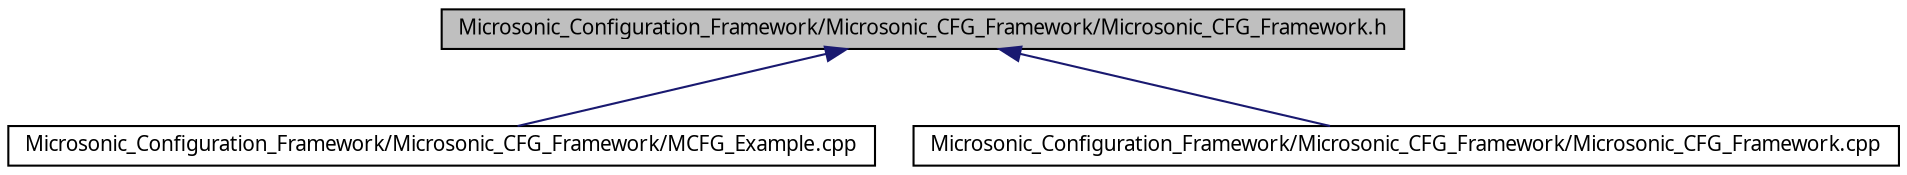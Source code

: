 digraph G
{
  edge [fontname="FreeSans.ttf",fontsize="10",labelfontname="FreeSans.ttf",labelfontsize="10"];
  node [fontname="FreeSans.ttf",fontsize="10",shape=record];
  Node1 [label="Microsonic_Configuration_Framework/Microsonic_CFG_Framework/Microsonic_CFG_Framework.h",height=0.2,width=0.4,color="black", fillcolor="grey75", style="filled" fontcolor="black"];
  Node1 -> Node2 [dir=back,color="midnightblue",fontsize="10",style="solid",fontname="FreeSans.ttf"];
  Node2 [label="Microsonic_Configuration_Framework/Microsonic_CFG_Framework/MCFG_Example.cpp",height=0.2,width=0.4,color="black", fillcolor="white", style="filled",URL="$_m_c_f_g___example_8cpp.html"];
  Node1 -> Node3 [dir=back,color="midnightblue",fontsize="10",style="solid",fontname="FreeSans.ttf"];
  Node3 [label="Microsonic_Configuration_Framework/Microsonic_CFG_Framework/Microsonic_CFG_Framework.cpp",height=0.2,width=0.4,color="black", fillcolor="white", style="filled",URL="$_microsonic___c_f_g___framework_8cpp.html"];
}
